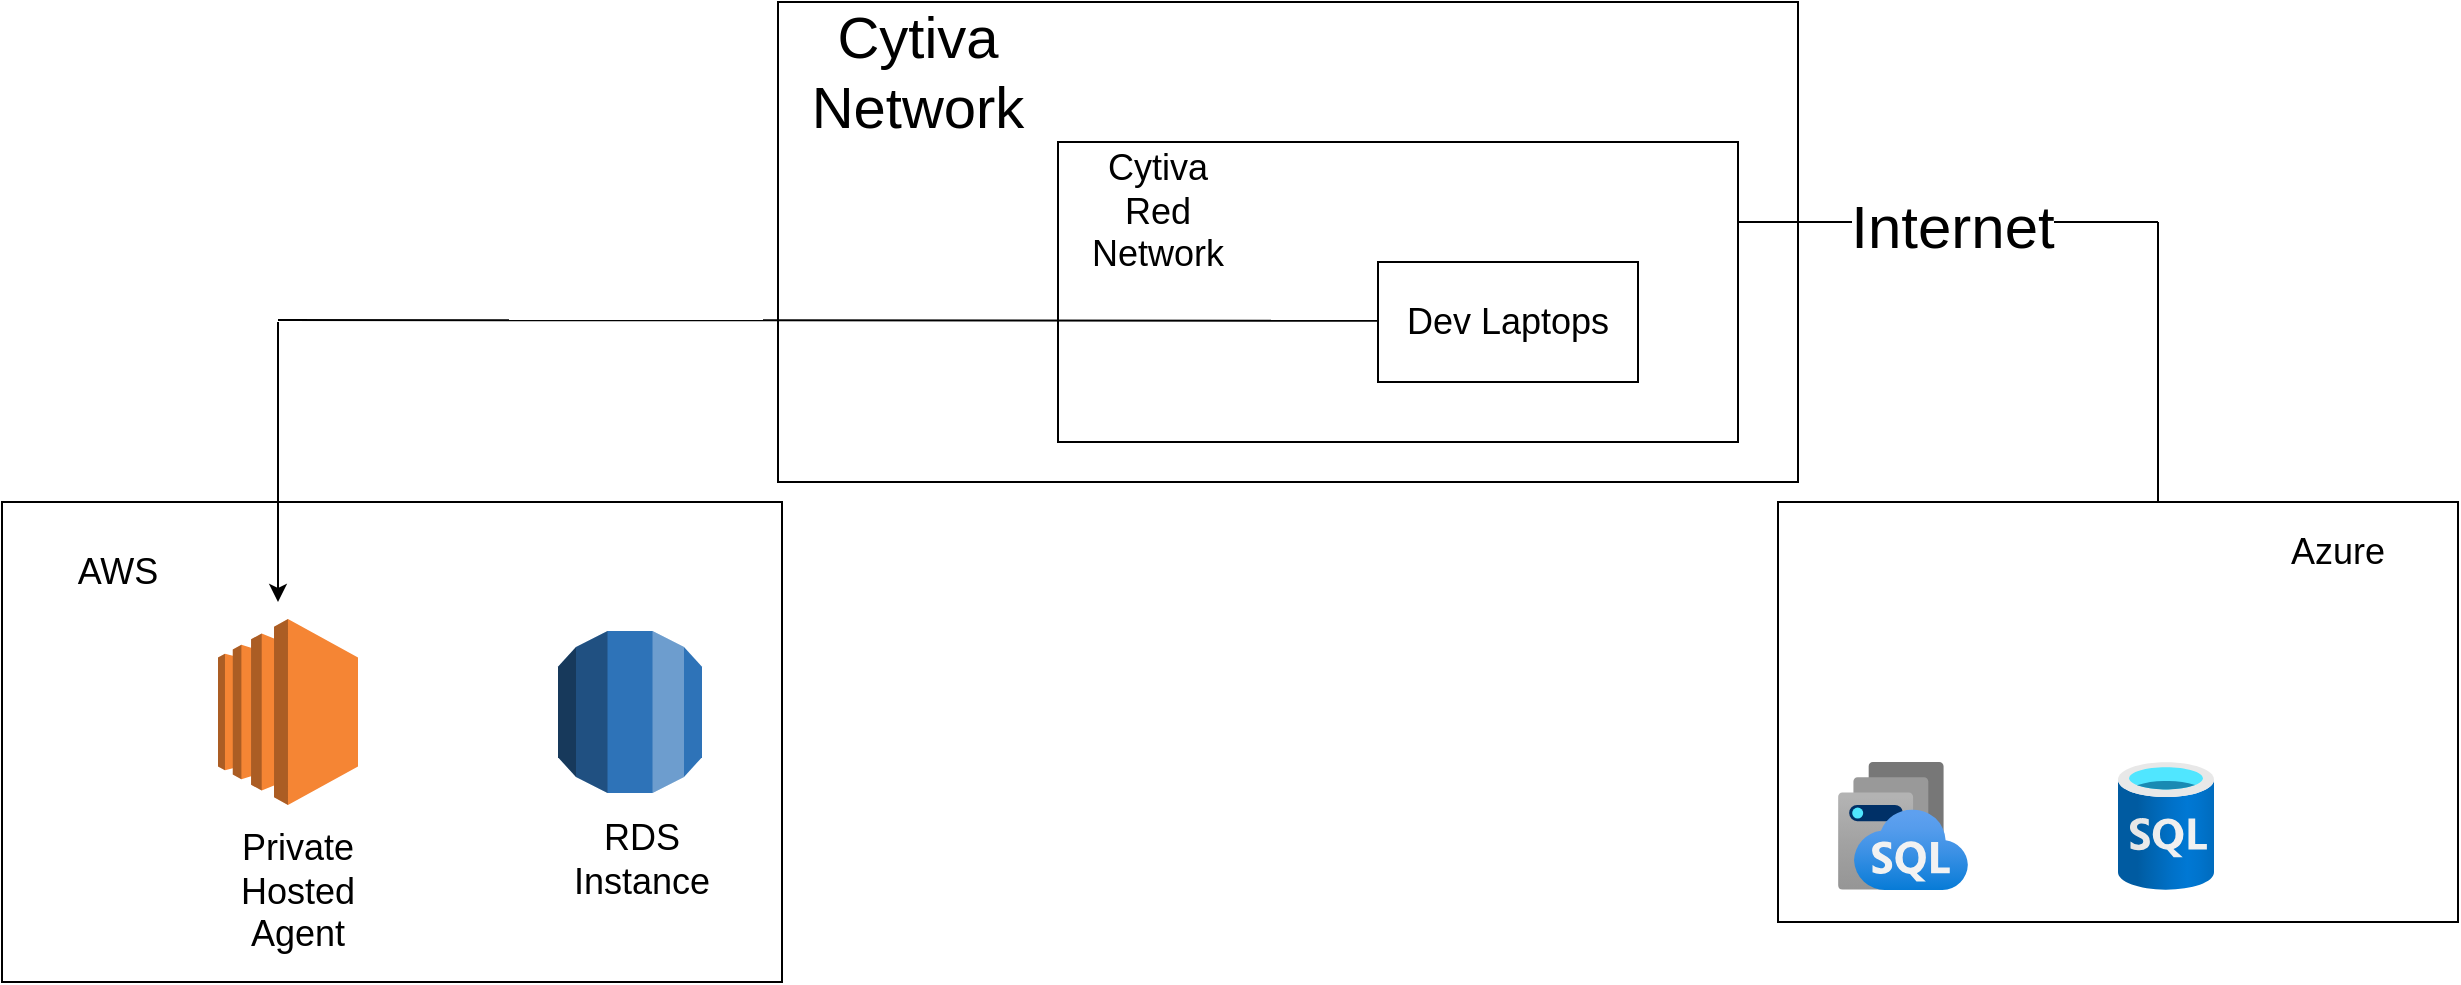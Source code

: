 <mxfile version="15.8.6" type="github">
  <diagram id="G1uJ088V8bowCA8fEHZr" name="Page-1">
    <mxGraphModel dx="2048" dy="685" grid="1" gridSize="10" guides="1" tooltips="1" connect="1" arrows="1" fold="1" page="1" pageScale="1" pageWidth="827" pageHeight="1169" math="0" shadow="0">
      <root>
        <mxCell id="0" />
        <mxCell id="1" parent="0" />
        <mxCell id="Ztaon5CiwlFqAj_JCQXK-3" value="" style="rounded=0;whiteSpace=wrap;html=1;" vertex="1" parent="1">
          <mxGeometry x="680" y="340" width="340" height="210" as="geometry" />
        </mxCell>
        <mxCell id="Ztaon5CiwlFqAj_JCQXK-4" value="" style="aspect=fixed;html=1;points=[];align=center;image;fontSize=12;image=img/lib/azure2/databases/Instance_Pools.svg;" vertex="1" parent="1">
          <mxGeometry x="710" y="470" width="65" height="64" as="geometry" />
        </mxCell>
        <mxCell id="Ztaon5CiwlFqAj_JCQXK-5" value="" style="aspect=fixed;html=1;points=[];align=center;image;fontSize=12;image=img/lib/azure2/databases/SQL_Database.svg;" vertex="1" parent="1">
          <mxGeometry x="850" y="470" width="48" height="64" as="geometry" />
        </mxCell>
        <mxCell id="Ztaon5CiwlFqAj_JCQXK-6" value="" style="rounded=0;whiteSpace=wrap;html=1;fontSize=30;" vertex="1" parent="1">
          <mxGeometry x="180" y="90" width="510" height="240" as="geometry" />
        </mxCell>
        <mxCell id="Ztaon5CiwlFqAj_JCQXK-8" value="" style="endArrow=none;html=1;rounded=0;fontSize=30;" edge="1" parent="1">
          <mxGeometry width="50" height="50" relative="1" as="geometry">
            <mxPoint x="690" y="200" as="sourcePoint" />
            <mxPoint x="870" y="200" as="targetPoint" />
          </mxGeometry>
        </mxCell>
        <mxCell id="Ztaon5CiwlFqAj_JCQXK-10" value="Internet" style="edgeLabel;html=1;align=center;verticalAlign=middle;resizable=0;points=[];fontSize=30;" vertex="1" connectable="0" parent="Ztaon5CiwlFqAj_JCQXK-8">
          <mxGeometry x="-0.151" y="-2" relative="1" as="geometry">
            <mxPoint as="offset" />
          </mxGeometry>
        </mxCell>
        <mxCell id="Ztaon5CiwlFqAj_JCQXK-9" value="" style="endArrow=none;html=1;rounded=0;fontSize=30;" edge="1" parent="1">
          <mxGeometry width="50" height="50" relative="1" as="geometry">
            <mxPoint x="870" y="200" as="sourcePoint" />
            <mxPoint x="870" y="340" as="targetPoint" />
          </mxGeometry>
        </mxCell>
        <mxCell id="Ztaon5CiwlFqAj_JCQXK-12" value="Cytiva Network" style="text;html=1;strokeColor=none;fillColor=none;align=center;verticalAlign=middle;whiteSpace=wrap;rounded=0;fontSize=29;" vertex="1" parent="1">
          <mxGeometry x="220" y="110" width="60" height="30" as="geometry" />
        </mxCell>
        <mxCell id="Ztaon5CiwlFqAj_JCQXK-13" value="" style="rounded=0;whiteSpace=wrap;html=1;fontSize=29;" vertex="1" parent="1">
          <mxGeometry x="320" y="160" width="340" height="150" as="geometry" />
        </mxCell>
        <mxCell id="Ztaon5CiwlFqAj_JCQXK-14" value="Cytiva Red Network" style="text;html=1;strokeColor=none;fillColor=none;align=center;verticalAlign=middle;whiteSpace=wrap;rounded=0;fontSize=18;" vertex="1" parent="1">
          <mxGeometry x="340" y="180" width="60" height="30" as="geometry" />
        </mxCell>
        <mxCell id="Ztaon5CiwlFqAj_JCQXK-16" value="Dev Laptops" style="rounded=0;whiteSpace=wrap;html=1;fontSize=18;" vertex="1" parent="1">
          <mxGeometry x="480" y="220" width="130" height="60" as="geometry" />
        </mxCell>
        <mxCell id="Ztaon5CiwlFqAj_JCQXK-18" value="" style="endArrow=none;html=1;rounded=0;fontSize=18;" edge="1" parent="1">
          <mxGeometry width="50" height="50" relative="1" as="geometry">
            <mxPoint x="660" y="200" as="sourcePoint" />
            <mxPoint x="690" y="200" as="targetPoint" />
          </mxGeometry>
        </mxCell>
        <mxCell id="Ztaon5CiwlFqAj_JCQXK-19" value="" style="rounded=0;whiteSpace=wrap;html=1;fontSize=18;" vertex="1" parent="1">
          <mxGeometry x="-208" y="340" width="390" height="240" as="geometry" />
        </mxCell>
        <mxCell id="Ztaon5CiwlFqAj_JCQXK-20" value="AWS" style="text;html=1;strokeColor=none;fillColor=none;align=center;verticalAlign=middle;whiteSpace=wrap;rounded=0;fontSize=18;" vertex="1" parent="1">
          <mxGeometry x="-180" y="360" width="60" height="30" as="geometry" />
        </mxCell>
        <mxCell id="Ztaon5CiwlFqAj_JCQXK-21" value="Azure" style="text;html=1;strokeColor=none;fillColor=none;align=center;verticalAlign=middle;whiteSpace=wrap;rounded=0;fontSize=18;" vertex="1" parent="1">
          <mxGeometry x="930" y="350" width="60" height="30" as="geometry" />
        </mxCell>
        <mxCell id="Ztaon5CiwlFqAj_JCQXK-24" value="" style="outlineConnect=0;dashed=0;verticalLabelPosition=bottom;verticalAlign=top;align=center;html=1;shape=mxgraph.aws3.rds;fillColor=#2E73B8;gradientColor=none;fontSize=18;" vertex="1" parent="1">
          <mxGeometry x="70" y="404.5" width="72" height="81" as="geometry" />
        </mxCell>
        <mxCell id="Ztaon5CiwlFqAj_JCQXK-25" value="RDS Instance" style="text;html=1;strokeColor=none;fillColor=none;align=center;verticalAlign=middle;whiteSpace=wrap;rounded=0;fontSize=18;" vertex="1" parent="1">
          <mxGeometry x="82" y="504" width="60" height="30" as="geometry" />
        </mxCell>
        <mxCell id="Ztaon5CiwlFqAj_JCQXK-27" value="" style="outlineConnect=0;dashed=0;verticalLabelPosition=bottom;verticalAlign=top;align=center;html=1;shape=mxgraph.aws3.ec2;fillColor=#F58534;gradientColor=none;fontSize=18;" vertex="1" parent="1">
          <mxGeometry x="-100" y="398.5" width="70" height="93" as="geometry" />
        </mxCell>
        <mxCell id="Ztaon5CiwlFqAj_JCQXK-28" value="Private Hosted Agent" style="text;html=1;strokeColor=none;fillColor=none;align=center;verticalAlign=middle;whiteSpace=wrap;rounded=0;fontSize=18;" vertex="1" parent="1">
          <mxGeometry x="-90" y="520" width="60" height="30" as="geometry" />
        </mxCell>
        <mxCell id="Ztaon5CiwlFqAj_JCQXK-55" value="" style="endArrow=none;html=1;rounded=0;fontSize=18;" edge="1" parent="1">
          <mxGeometry width="50" height="50" relative="1" as="geometry">
            <mxPoint x="-70" y="249" as="sourcePoint" />
            <mxPoint x="480" y="249.41" as="targetPoint" />
          </mxGeometry>
        </mxCell>
        <mxCell id="Ztaon5CiwlFqAj_JCQXK-57" value="" style="endArrow=classic;html=1;rounded=0;fontSize=18;" edge="1" parent="1">
          <mxGeometry width="50" height="50" relative="1" as="geometry">
            <mxPoint x="-70" y="250" as="sourcePoint" />
            <mxPoint x="-70" y="390" as="targetPoint" />
          </mxGeometry>
        </mxCell>
      </root>
    </mxGraphModel>
  </diagram>
</mxfile>
